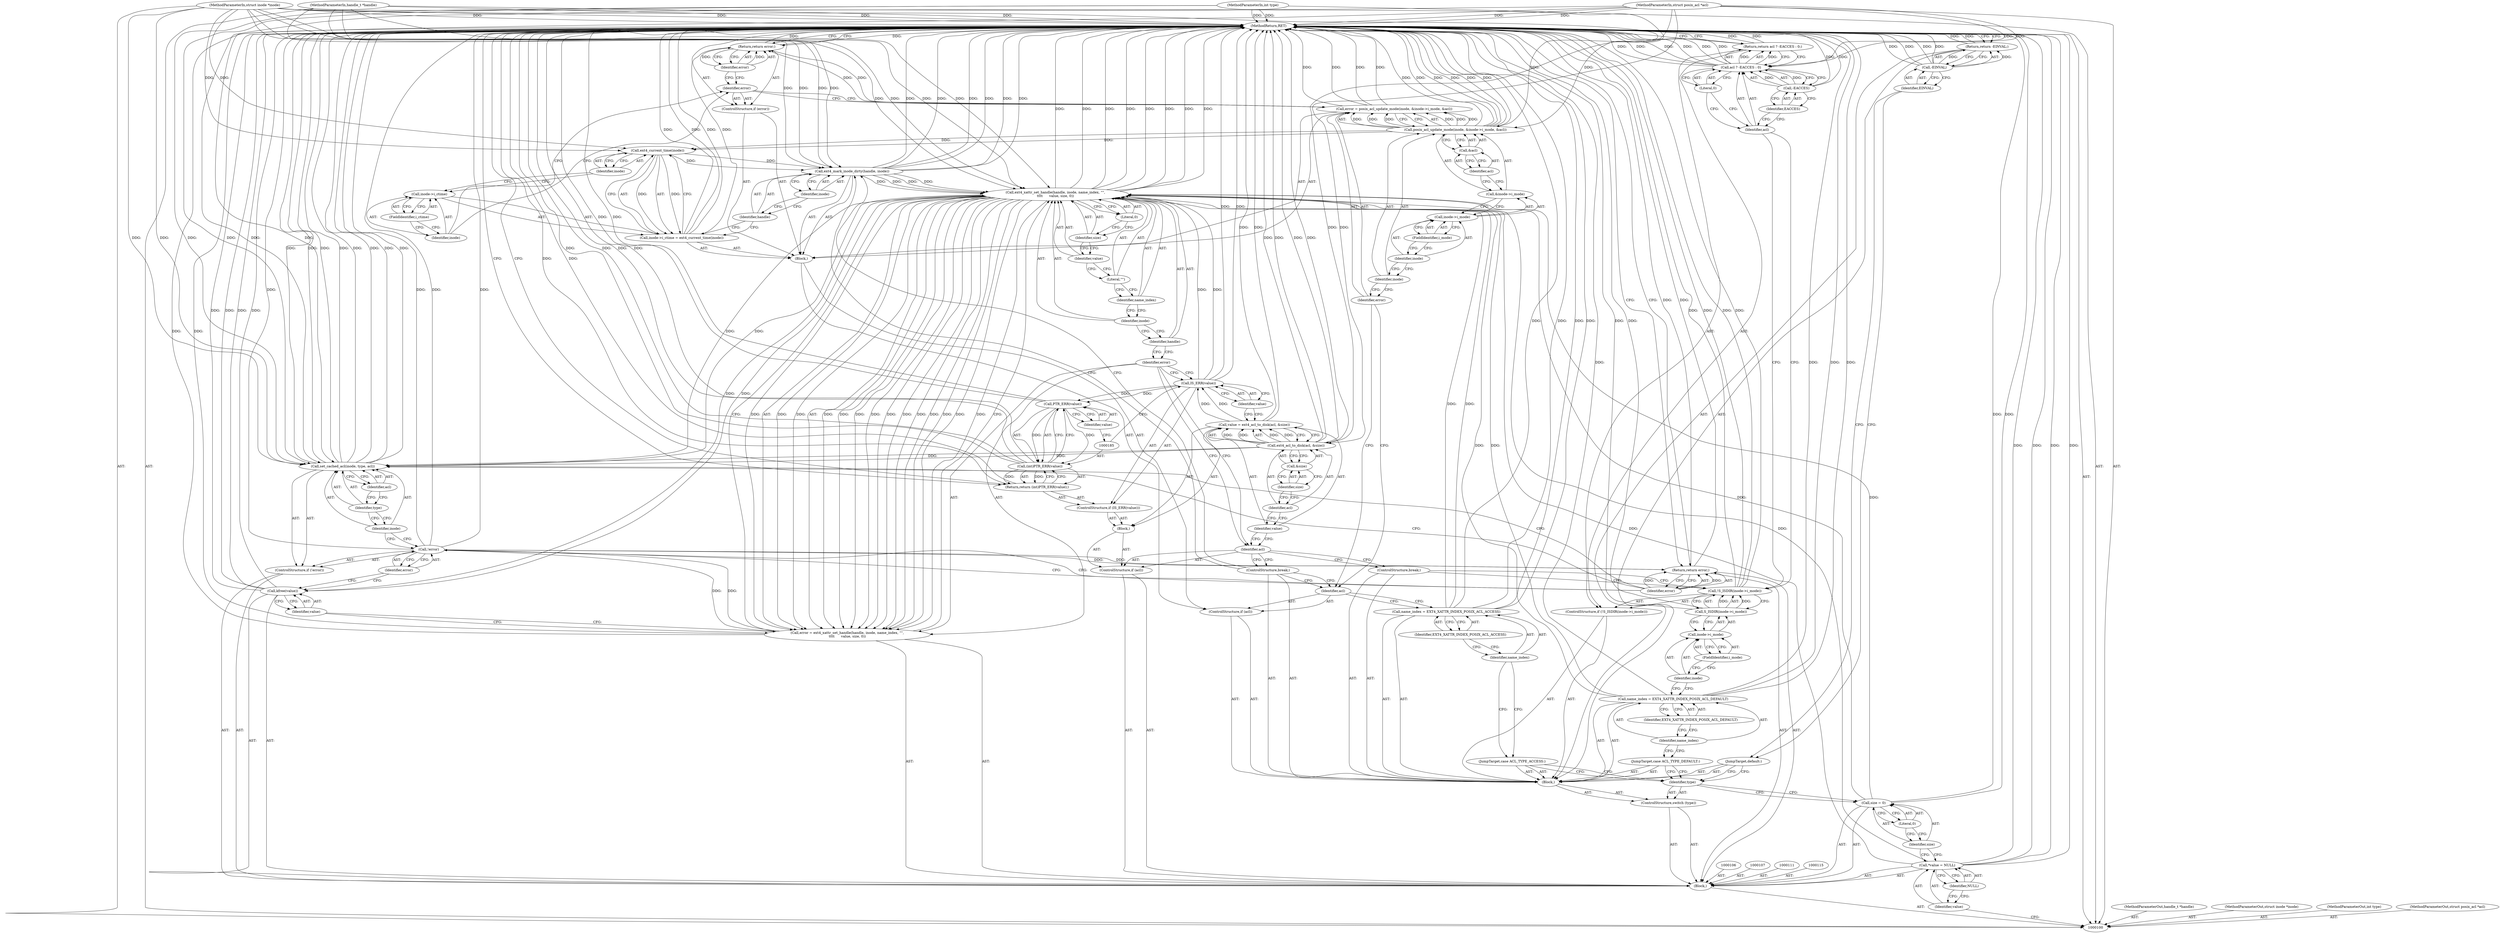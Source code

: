 digraph "0_linux_073931017b49d9458aa351605b43a7e34598caef_3" {
"1000209" [label="(MethodReturn,RET)"];
"1000101" [label="(MethodParameterIn,handle_t *handle)"];
"1000305" [label="(MethodParameterOut,handle_t *handle)"];
"1000102" [label="(MethodParameterIn,struct inode *inode)"];
"1000306" [label="(MethodParameterOut,struct inode *inode)"];
"1000103" [label="(MethodParameterIn,int type)"];
"1000307" [label="(MethodParameterOut,int type)"];
"1000119" [label="(JumpTarget,case ACL_TYPE_ACCESS:)"];
"1000122" [label="(Identifier,EXT4_XATTR_INDEX_POSIX_ACL_ACCESS)"];
"1000120" [label="(Call,name_index = EXT4_XATTR_INDEX_POSIX_ACL_ACCESS)"];
"1000121" [label="(Identifier,name_index)"];
"1000125" [label="(Block,)"];
"1000123" [label="(ControlStructure,if (acl))"];
"1000124" [label="(Identifier,acl)"];
"1000128" [label="(Call,posix_acl_update_mode(inode, &inode->i_mode, &acl))"];
"1000126" [label="(Call,error = posix_acl_update_mode(inode, &inode->i_mode, &acl))"];
"1000127" [label="(Identifier,error)"];
"1000129" [label="(Identifier,inode)"];
"1000130" [label="(Call,&inode->i_mode)"];
"1000131" [label="(Call,inode->i_mode)"];
"1000132" [label="(Identifier,inode)"];
"1000133" [label="(FieldIdentifier,i_mode)"];
"1000134" [label="(Call,&acl)"];
"1000135" [label="(Identifier,acl)"];
"1000136" [label="(ControlStructure,if (error))"];
"1000137" [label="(Identifier,error)"];
"1000139" [label="(Identifier,error)"];
"1000138" [label="(Return,return error;)"];
"1000143" [label="(FieldIdentifier,i_ctime)"];
"1000144" [label="(Call,ext4_current_time(inode))"];
"1000140" [label="(Call,inode->i_ctime = ext4_current_time(inode))"];
"1000141" [label="(Call,inode->i_ctime)"];
"1000142" [label="(Identifier,inode)"];
"1000145" [label="(Identifier,inode)"];
"1000147" [label="(Identifier,handle)"];
"1000146" [label="(Call,ext4_mark_inode_dirty(handle, inode))"];
"1000148" [label="(Identifier,inode)"];
"1000149" [label="(ControlStructure,break;)"];
"1000104" [label="(MethodParameterIn,struct posix_acl *acl)"];
"1000308" [label="(MethodParameterOut,struct posix_acl *acl)"];
"1000150" [label="(JumpTarget,case ACL_TYPE_DEFAULT:)"];
"1000153" [label="(Identifier,EXT4_XATTR_INDEX_POSIX_ACL_DEFAULT)"];
"1000151" [label="(Call,name_index = EXT4_XATTR_INDEX_POSIX_ACL_DEFAULT)"];
"1000152" [label="(Identifier,name_index)"];
"1000157" [label="(Call,inode->i_mode)"];
"1000158" [label="(Identifier,inode)"];
"1000154" [label="(ControlStructure,if (!S_ISDIR(inode->i_mode)))"];
"1000159" [label="(FieldIdentifier,i_mode)"];
"1000155" [label="(Call,!S_ISDIR(inode->i_mode))"];
"1000156" [label="(Call,S_ISDIR(inode->i_mode))"];
"1000161" [label="(Call,acl ? -EACCES : 0)"];
"1000162" [label="(Identifier,acl)"];
"1000163" [label="(Call,-EACCES)"];
"1000164" [label="(Identifier,EACCES)"];
"1000165" [label="(Literal,0)"];
"1000160" [label="(Return,return acl ? -EACCES : 0;)"];
"1000166" [label="(ControlStructure,break;)"];
"1000167" [label="(JumpTarget,default:)"];
"1000170" [label="(Identifier,EINVAL)"];
"1000168" [label="(Return,return -EINVAL;)"];
"1000169" [label="(Call,-EINVAL)"];
"1000105" [label="(Block,)"];
"1000171" [label="(ControlStructure,if (acl))"];
"1000173" [label="(Block,)"];
"1000172" [label="(Identifier,acl)"];
"1000176" [label="(Call,ext4_acl_to_disk(acl, &size))"];
"1000174" [label="(Call,value = ext4_acl_to_disk(acl, &size))"];
"1000175" [label="(Identifier,value)"];
"1000177" [label="(Identifier,acl)"];
"1000178" [label="(Call,&size)"];
"1000179" [label="(Identifier,size)"];
"1000182" [label="(Identifier,value)"];
"1000180" [label="(ControlStructure,if (IS_ERR(value)))"];
"1000181" [label="(Call,IS_ERR(value))"];
"1000184" [label="(Call,(int)PTR_ERR(value))"];
"1000186" [label="(Call,PTR_ERR(value))"];
"1000187" [label="(Identifier,value)"];
"1000183" [label="(Return,return (int)PTR_ERR(value);)"];
"1000188" [label="(Call,error = ext4_xattr_set_handle(handle, inode, name_index, \"\",\n\t\t\t\t      value, size, 0))"];
"1000189" [label="(Identifier,error)"];
"1000191" [label="(Identifier,handle)"];
"1000192" [label="(Identifier,inode)"];
"1000193" [label="(Identifier,name_index)"];
"1000194" [label="(Literal,\"\")"];
"1000190" [label="(Call,ext4_xattr_set_handle(handle, inode, name_index, \"\",\n\t\t\t\t      value, size, 0))"];
"1000195" [label="(Identifier,value)"];
"1000196" [label="(Identifier,size)"];
"1000197" [label="(Literal,0)"];
"1000198" [label="(Call,kfree(value))"];
"1000199" [label="(Identifier,value)"];
"1000200" [label="(ControlStructure,if (!error))"];
"1000201" [label="(Call,!error)"];
"1000202" [label="(Identifier,error)"];
"1000204" [label="(Identifier,inode)"];
"1000203" [label="(Call,set_cached_acl(inode, type, acl))"];
"1000205" [label="(Identifier,type)"];
"1000206" [label="(Identifier,acl)"];
"1000207" [label="(Return,return error;)"];
"1000208" [label="(Identifier,error)"];
"1000110" [label="(Identifier,NULL)"];
"1000108" [label="(Call,*value = NULL)"];
"1000109" [label="(Identifier,value)"];
"1000114" [label="(Literal,0)"];
"1000112" [label="(Call,size = 0)"];
"1000113" [label="(Identifier,size)"];
"1000116" [label="(ControlStructure,switch (type))"];
"1000118" [label="(Block,)"];
"1000117" [label="(Identifier,type)"];
"1000209" -> "1000100"  [label="AST: "];
"1000209" -> "1000138"  [label="CFG: "];
"1000209" -> "1000160"  [label="CFG: "];
"1000209" -> "1000168"  [label="CFG: "];
"1000209" -> "1000183"  [label="CFG: "];
"1000209" -> "1000207"  [label="CFG: "];
"1000168" -> "1000209"  [label="DDG: "];
"1000183" -> "1000209"  [label="DDG: "];
"1000160" -> "1000209"  [label="DDG: "];
"1000138" -> "1000209"  [label="DDG: "];
"1000186" -> "1000209"  [label="DDG: "];
"1000201" -> "1000209"  [label="DDG: "];
"1000201" -> "1000209"  [label="DDG: "];
"1000156" -> "1000209"  [label="DDG: "];
"1000104" -> "1000209"  [label="DDG: "];
"1000181" -> "1000209"  [label="DDG: "];
"1000198" -> "1000209"  [label="DDG: "];
"1000198" -> "1000209"  [label="DDG: "];
"1000120" -> "1000209"  [label="DDG: "];
"1000120" -> "1000209"  [label="DDG: "];
"1000203" -> "1000209"  [label="DDG: "];
"1000203" -> "1000209"  [label="DDG: "];
"1000203" -> "1000209"  [label="DDG: "];
"1000203" -> "1000209"  [label="DDG: "];
"1000176" -> "1000209"  [label="DDG: "];
"1000176" -> "1000209"  [label="DDG: "];
"1000128" -> "1000209"  [label="DDG: "];
"1000128" -> "1000209"  [label="DDG: "];
"1000128" -> "1000209"  [label="DDG: "];
"1000163" -> "1000209"  [label="DDG: "];
"1000184" -> "1000209"  [label="DDG: "];
"1000184" -> "1000209"  [label="DDG: "];
"1000169" -> "1000209"  [label="DDG: "];
"1000169" -> "1000209"  [label="DDG: "];
"1000188" -> "1000209"  [label="DDG: "];
"1000140" -> "1000209"  [label="DDG: "];
"1000140" -> "1000209"  [label="DDG: "];
"1000151" -> "1000209"  [label="DDG: "];
"1000151" -> "1000209"  [label="DDG: "];
"1000155" -> "1000209"  [label="DDG: "];
"1000155" -> "1000209"  [label="DDG: "];
"1000103" -> "1000209"  [label="DDG: "];
"1000190" -> "1000209"  [label="DDG: "];
"1000190" -> "1000209"  [label="DDG: "];
"1000190" -> "1000209"  [label="DDG: "];
"1000190" -> "1000209"  [label="DDG: "];
"1000146" -> "1000209"  [label="DDG: "];
"1000146" -> "1000209"  [label="DDG: "];
"1000146" -> "1000209"  [label="DDG: "];
"1000174" -> "1000209"  [label="DDG: "];
"1000126" -> "1000209"  [label="DDG: "];
"1000126" -> "1000209"  [label="DDG: "];
"1000102" -> "1000209"  [label="DDG: "];
"1000112" -> "1000209"  [label="DDG: "];
"1000101" -> "1000209"  [label="DDG: "];
"1000108" -> "1000209"  [label="DDG: "];
"1000108" -> "1000209"  [label="DDG: "];
"1000161" -> "1000209"  [label="DDG: "];
"1000161" -> "1000209"  [label="DDG: "];
"1000161" -> "1000209"  [label="DDG: "];
"1000207" -> "1000209"  [label="DDG: "];
"1000101" -> "1000100"  [label="AST: "];
"1000101" -> "1000209"  [label="DDG: "];
"1000101" -> "1000146"  [label="DDG: "];
"1000101" -> "1000190"  [label="DDG: "];
"1000305" -> "1000100"  [label="AST: "];
"1000102" -> "1000100"  [label="AST: "];
"1000102" -> "1000209"  [label="DDG: "];
"1000102" -> "1000128"  [label="DDG: "];
"1000102" -> "1000144"  [label="DDG: "];
"1000102" -> "1000146"  [label="DDG: "];
"1000102" -> "1000190"  [label="DDG: "];
"1000102" -> "1000203"  [label="DDG: "];
"1000306" -> "1000100"  [label="AST: "];
"1000103" -> "1000100"  [label="AST: "];
"1000103" -> "1000209"  [label="DDG: "];
"1000103" -> "1000203"  [label="DDG: "];
"1000307" -> "1000100"  [label="AST: "];
"1000119" -> "1000118"  [label="AST: "];
"1000119" -> "1000117"  [label="CFG: "];
"1000121" -> "1000119"  [label="CFG: "];
"1000122" -> "1000120"  [label="AST: "];
"1000122" -> "1000121"  [label="CFG: "];
"1000120" -> "1000122"  [label="CFG: "];
"1000120" -> "1000118"  [label="AST: "];
"1000120" -> "1000122"  [label="CFG: "];
"1000121" -> "1000120"  [label="AST: "];
"1000122" -> "1000120"  [label="AST: "];
"1000124" -> "1000120"  [label="CFG: "];
"1000120" -> "1000209"  [label="DDG: "];
"1000120" -> "1000209"  [label="DDG: "];
"1000120" -> "1000190"  [label="DDG: "];
"1000121" -> "1000120"  [label="AST: "];
"1000121" -> "1000119"  [label="CFG: "];
"1000122" -> "1000121"  [label="CFG: "];
"1000125" -> "1000123"  [label="AST: "];
"1000126" -> "1000125"  [label="AST: "];
"1000136" -> "1000125"  [label="AST: "];
"1000140" -> "1000125"  [label="AST: "];
"1000146" -> "1000125"  [label="AST: "];
"1000123" -> "1000118"  [label="AST: "];
"1000124" -> "1000123"  [label="AST: "];
"1000125" -> "1000123"  [label="AST: "];
"1000124" -> "1000123"  [label="AST: "];
"1000124" -> "1000120"  [label="CFG: "];
"1000127" -> "1000124"  [label="CFG: "];
"1000149" -> "1000124"  [label="CFG: "];
"1000128" -> "1000126"  [label="AST: "];
"1000128" -> "1000134"  [label="CFG: "];
"1000129" -> "1000128"  [label="AST: "];
"1000130" -> "1000128"  [label="AST: "];
"1000134" -> "1000128"  [label="AST: "];
"1000126" -> "1000128"  [label="CFG: "];
"1000128" -> "1000209"  [label="DDG: "];
"1000128" -> "1000209"  [label="DDG: "];
"1000128" -> "1000209"  [label="DDG: "];
"1000128" -> "1000126"  [label="DDG: "];
"1000128" -> "1000126"  [label="DDG: "];
"1000128" -> "1000126"  [label="DDG: "];
"1000102" -> "1000128"  [label="DDG: "];
"1000128" -> "1000144"  [label="DDG: "];
"1000126" -> "1000125"  [label="AST: "];
"1000126" -> "1000128"  [label="CFG: "];
"1000127" -> "1000126"  [label="AST: "];
"1000128" -> "1000126"  [label="AST: "];
"1000137" -> "1000126"  [label="CFG: "];
"1000126" -> "1000209"  [label="DDG: "];
"1000126" -> "1000209"  [label="DDG: "];
"1000128" -> "1000126"  [label="DDG: "];
"1000128" -> "1000126"  [label="DDG: "];
"1000128" -> "1000126"  [label="DDG: "];
"1000126" -> "1000138"  [label="DDG: "];
"1000127" -> "1000126"  [label="AST: "];
"1000127" -> "1000124"  [label="CFG: "];
"1000129" -> "1000127"  [label="CFG: "];
"1000129" -> "1000128"  [label="AST: "];
"1000129" -> "1000127"  [label="CFG: "];
"1000132" -> "1000129"  [label="CFG: "];
"1000130" -> "1000128"  [label="AST: "];
"1000130" -> "1000131"  [label="CFG: "];
"1000131" -> "1000130"  [label="AST: "];
"1000135" -> "1000130"  [label="CFG: "];
"1000131" -> "1000130"  [label="AST: "];
"1000131" -> "1000133"  [label="CFG: "];
"1000132" -> "1000131"  [label="AST: "];
"1000133" -> "1000131"  [label="AST: "];
"1000130" -> "1000131"  [label="CFG: "];
"1000132" -> "1000131"  [label="AST: "];
"1000132" -> "1000129"  [label="CFG: "];
"1000133" -> "1000132"  [label="CFG: "];
"1000133" -> "1000131"  [label="AST: "];
"1000133" -> "1000132"  [label="CFG: "];
"1000131" -> "1000133"  [label="CFG: "];
"1000134" -> "1000128"  [label="AST: "];
"1000134" -> "1000135"  [label="CFG: "];
"1000135" -> "1000134"  [label="AST: "];
"1000128" -> "1000134"  [label="CFG: "];
"1000135" -> "1000134"  [label="AST: "];
"1000135" -> "1000130"  [label="CFG: "];
"1000134" -> "1000135"  [label="CFG: "];
"1000136" -> "1000125"  [label="AST: "];
"1000137" -> "1000136"  [label="AST: "];
"1000138" -> "1000136"  [label="AST: "];
"1000137" -> "1000136"  [label="AST: "];
"1000137" -> "1000126"  [label="CFG: "];
"1000139" -> "1000137"  [label="CFG: "];
"1000142" -> "1000137"  [label="CFG: "];
"1000139" -> "1000138"  [label="AST: "];
"1000139" -> "1000137"  [label="CFG: "];
"1000138" -> "1000139"  [label="CFG: "];
"1000139" -> "1000138"  [label="DDG: "];
"1000138" -> "1000136"  [label="AST: "];
"1000138" -> "1000139"  [label="CFG: "];
"1000139" -> "1000138"  [label="AST: "];
"1000209" -> "1000138"  [label="CFG: "];
"1000138" -> "1000209"  [label="DDG: "];
"1000139" -> "1000138"  [label="DDG: "];
"1000126" -> "1000138"  [label="DDG: "];
"1000143" -> "1000141"  [label="AST: "];
"1000143" -> "1000142"  [label="CFG: "];
"1000141" -> "1000143"  [label="CFG: "];
"1000144" -> "1000140"  [label="AST: "];
"1000144" -> "1000145"  [label="CFG: "];
"1000145" -> "1000144"  [label="AST: "];
"1000140" -> "1000144"  [label="CFG: "];
"1000144" -> "1000140"  [label="DDG: "];
"1000128" -> "1000144"  [label="DDG: "];
"1000102" -> "1000144"  [label="DDG: "];
"1000144" -> "1000146"  [label="DDG: "];
"1000140" -> "1000125"  [label="AST: "];
"1000140" -> "1000144"  [label="CFG: "];
"1000141" -> "1000140"  [label="AST: "];
"1000144" -> "1000140"  [label="AST: "];
"1000147" -> "1000140"  [label="CFG: "];
"1000140" -> "1000209"  [label="DDG: "];
"1000140" -> "1000209"  [label="DDG: "];
"1000144" -> "1000140"  [label="DDG: "];
"1000141" -> "1000140"  [label="AST: "];
"1000141" -> "1000143"  [label="CFG: "];
"1000142" -> "1000141"  [label="AST: "];
"1000143" -> "1000141"  [label="AST: "];
"1000145" -> "1000141"  [label="CFG: "];
"1000142" -> "1000141"  [label="AST: "];
"1000142" -> "1000137"  [label="CFG: "];
"1000143" -> "1000142"  [label="CFG: "];
"1000145" -> "1000144"  [label="AST: "];
"1000145" -> "1000141"  [label="CFG: "];
"1000144" -> "1000145"  [label="CFG: "];
"1000147" -> "1000146"  [label="AST: "];
"1000147" -> "1000140"  [label="CFG: "];
"1000148" -> "1000147"  [label="CFG: "];
"1000146" -> "1000125"  [label="AST: "];
"1000146" -> "1000148"  [label="CFG: "];
"1000147" -> "1000146"  [label="AST: "];
"1000148" -> "1000146"  [label="AST: "];
"1000149" -> "1000146"  [label="CFG: "];
"1000146" -> "1000209"  [label="DDG: "];
"1000146" -> "1000209"  [label="DDG: "];
"1000146" -> "1000209"  [label="DDG: "];
"1000101" -> "1000146"  [label="DDG: "];
"1000144" -> "1000146"  [label="DDG: "];
"1000102" -> "1000146"  [label="DDG: "];
"1000146" -> "1000190"  [label="DDG: "];
"1000146" -> "1000190"  [label="DDG: "];
"1000148" -> "1000146"  [label="AST: "];
"1000148" -> "1000147"  [label="CFG: "];
"1000146" -> "1000148"  [label="CFG: "];
"1000149" -> "1000118"  [label="AST: "];
"1000149" -> "1000146"  [label="CFG: "];
"1000149" -> "1000124"  [label="CFG: "];
"1000172" -> "1000149"  [label="CFG: "];
"1000104" -> "1000100"  [label="AST: "];
"1000104" -> "1000209"  [label="DDG: "];
"1000104" -> "1000161"  [label="DDG: "];
"1000104" -> "1000176"  [label="DDG: "];
"1000104" -> "1000203"  [label="DDG: "];
"1000308" -> "1000100"  [label="AST: "];
"1000150" -> "1000118"  [label="AST: "];
"1000150" -> "1000117"  [label="CFG: "];
"1000152" -> "1000150"  [label="CFG: "];
"1000153" -> "1000151"  [label="AST: "];
"1000153" -> "1000152"  [label="CFG: "];
"1000151" -> "1000153"  [label="CFG: "];
"1000151" -> "1000118"  [label="AST: "];
"1000151" -> "1000153"  [label="CFG: "];
"1000152" -> "1000151"  [label="AST: "];
"1000153" -> "1000151"  [label="AST: "];
"1000158" -> "1000151"  [label="CFG: "];
"1000151" -> "1000209"  [label="DDG: "];
"1000151" -> "1000209"  [label="DDG: "];
"1000151" -> "1000190"  [label="DDG: "];
"1000152" -> "1000151"  [label="AST: "];
"1000152" -> "1000150"  [label="CFG: "];
"1000153" -> "1000152"  [label="CFG: "];
"1000157" -> "1000156"  [label="AST: "];
"1000157" -> "1000159"  [label="CFG: "];
"1000158" -> "1000157"  [label="AST: "];
"1000159" -> "1000157"  [label="AST: "];
"1000156" -> "1000157"  [label="CFG: "];
"1000158" -> "1000157"  [label="AST: "];
"1000158" -> "1000151"  [label="CFG: "];
"1000159" -> "1000158"  [label="CFG: "];
"1000154" -> "1000118"  [label="AST: "];
"1000155" -> "1000154"  [label="AST: "];
"1000160" -> "1000154"  [label="AST: "];
"1000159" -> "1000157"  [label="AST: "];
"1000159" -> "1000158"  [label="CFG: "];
"1000157" -> "1000159"  [label="CFG: "];
"1000155" -> "1000154"  [label="AST: "];
"1000155" -> "1000156"  [label="CFG: "];
"1000156" -> "1000155"  [label="AST: "];
"1000162" -> "1000155"  [label="CFG: "];
"1000166" -> "1000155"  [label="CFG: "];
"1000155" -> "1000209"  [label="DDG: "];
"1000155" -> "1000209"  [label="DDG: "];
"1000156" -> "1000155"  [label="DDG: "];
"1000156" -> "1000155"  [label="AST: "];
"1000156" -> "1000157"  [label="CFG: "];
"1000157" -> "1000156"  [label="AST: "];
"1000155" -> "1000156"  [label="CFG: "];
"1000156" -> "1000209"  [label="DDG: "];
"1000156" -> "1000155"  [label="DDG: "];
"1000161" -> "1000160"  [label="AST: "];
"1000161" -> "1000163"  [label="CFG: "];
"1000161" -> "1000165"  [label="CFG: "];
"1000162" -> "1000161"  [label="AST: "];
"1000163" -> "1000161"  [label="AST: "];
"1000165" -> "1000161"  [label="AST: "];
"1000160" -> "1000161"  [label="CFG: "];
"1000161" -> "1000209"  [label="DDG: "];
"1000161" -> "1000209"  [label="DDG: "];
"1000161" -> "1000209"  [label="DDG: "];
"1000161" -> "1000160"  [label="DDG: "];
"1000104" -> "1000161"  [label="DDG: "];
"1000163" -> "1000161"  [label="DDG: "];
"1000162" -> "1000161"  [label="AST: "];
"1000162" -> "1000155"  [label="CFG: "];
"1000164" -> "1000162"  [label="CFG: "];
"1000165" -> "1000162"  [label="CFG: "];
"1000163" -> "1000161"  [label="AST: "];
"1000163" -> "1000164"  [label="CFG: "];
"1000164" -> "1000163"  [label="AST: "];
"1000161" -> "1000163"  [label="CFG: "];
"1000163" -> "1000209"  [label="DDG: "];
"1000163" -> "1000161"  [label="DDG: "];
"1000164" -> "1000163"  [label="AST: "];
"1000164" -> "1000162"  [label="CFG: "];
"1000163" -> "1000164"  [label="CFG: "];
"1000165" -> "1000161"  [label="AST: "];
"1000165" -> "1000162"  [label="CFG: "];
"1000161" -> "1000165"  [label="CFG: "];
"1000160" -> "1000154"  [label="AST: "];
"1000160" -> "1000161"  [label="CFG: "];
"1000161" -> "1000160"  [label="AST: "];
"1000209" -> "1000160"  [label="CFG: "];
"1000160" -> "1000209"  [label="DDG: "];
"1000161" -> "1000160"  [label="DDG: "];
"1000166" -> "1000118"  [label="AST: "];
"1000166" -> "1000155"  [label="CFG: "];
"1000172" -> "1000166"  [label="CFG: "];
"1000167" -> "1000118"  [label="AST: "];
"1000167" -> "1000117"  [label="CFG: "];
"1000170" -> "1000167"  [label="CFG: "];
"1000170" -> "1000169"  [label="AST: "];
"1000170" -> "1000167"  [label="CFG: "];
"1000169" -> "1000170"  [label="CFG: "];
"1000168" -> "1000118"  [label="AST: "];
"1000168" -> "1000169"  [label="CFG: "];
"1000169" -> "1000168"  [label="AST: "];
"1000209" -> "1000168"  [label="CFG: "];
"1000168" -> "1000209"  [label="DDG: "];
"1000169" -> "1000168"  [label="DDG: "];
"1000169" -> "1000168"  [label="AST: "];
"1000169" -> "1000170"  [label="CFG: "];
"1000170" -> "1000169"  [label="AST: "];
"1000168" -> "1000169"  [label="CFG: "];
"1000169" -> "1000209"  [label="DDG: "];
"1000169" -> "1000209"  [label="DDG: "];
"1000169" -> "1000168"  [label="DDG: "];
"1000105" -> "1000100"  [label="AST: "];
"1000106" -> "1000105"  [label="AST: "];
"1000107" -> "1000105"  [label="AST: "];
"1000108" -> "1000105"  [label="AST: "];
"1000111" -> "1000105"  [label="AST: "];
"1000112" -> "1000105"  [label="AST: "];
"1000115" -> "1000105"  [label="AST: "];
"1000116" -> "1000105"  [label="AST: "];
"1000171" -> "1000105"  [label="AST: "];
"1000188" -> "1000105"  [label="AST: "];
"1000198" -> "1000105"  [label="AST: "];
"1000200" -> "1000105"  [label="AST: "];
"1000207" -> "1000105"  [label="AST: "];
"1000171" -> "1000105"  [label="AST: "];
"1000172" -> "1000171"  [label="AST: "];
"1000173" -> "1000171"  [label="AST: "];
"1000173" -> "1000171"  [label="AST: "];
"1000174" -> "1000173"  [label="AST: "];
"1000180" -> "1000173"  [label="AST: "];
"1000172" -> "1000171"  [label="AST: "];
"1000172" -> "1000149"  [label="CFG: "];
"1000172" -> "1000166"  [label="CFG: "];
"1000175" -> "1000172"  [label="CFG: "];
"1000189" -> "1000172"  [label="CFG: "];
"1000176" -> "1000174"  [label="AST: "];
"1000176" -> "1000178"  [label="CFG: "];
"1000177" -> "1000176"  [label="AST: "];
"1000178" -> "1000176"  [label="AST: "];
"1000174" -> "1000176"  [label="CFG: "];
"1000176" -> "1000209"  [label="DDG: "];
"1000176" -> "1000209"  [label="DDG: "];
"1000176" -> "1000174"  [label="DDG: "];
"1000176" -> "1000174"  [label="DDG: "];
"1000104" -> "1000176"  [label="DDG: "];
"1000176" -> "1000203"  [label="DDG: "];
"1000174" -> "1000173"  [label="AST: "];
"1000174" -> "1000176"  [label="CFG: "];
"1000175" -> "1000174"  [label="AST: "];
"1000176" -> "1000174"  [label="AST: "];
"1000182" -> "1000174"  [label="CFG: "];
"1000174" -> "1000209"  [label="DDG: "];
"1000176" -> "1000174"  [label="DDG: "];
"1000176" -> "1000174"  [label="DDG: "];
"1000174" -> "1000181"  [label="DDG: "];
"1000175" -> "1000174"  [label="AST: "];
"1000175" -> "1000172"  [label="CFG: "];
"1000177" -> "1000175"  [label="CFG: "];
"1000177" -> "1000176"  [label="AST: "];
"1000177" -> "1000175"  [label="CFG: "];
"1000179" -> "1000177"  [label="CFG: "];
"1000178" -> "1000176"  [label="AST: "];
"1000178" -> "1000179"  [label="CFG: "];
"1000179" -> "1000178"  [label="AST: "];
"1000176" -> "1000178"  [label="CFG: "];
"1000179" -> "1000178"  [label="AST: "];
"1000179" -> "1000177"  [label="CFG: "];
"1000178" -> "1000179"  [label="CFG: "];
"1000182" -> "1000181"  [label="AST: "];
"1000182" -> "1000174"  [label="CFG: "];
"1000181" -> "1000182"  [label="CFG: "];
"1000180" -> "1000173"  [label="AST: "];
"1000181" -> "1000180"  [label="AST: "];
"1000183" -> "1000180"  [label="AST: "];
"1000181" -> "1000180"  [label="AST: "];
"1000181" -> "1000182"  [label="CFG: "];
"1000182" -> "1000181"  [label="AST: "];
"1000185" -> "1000181"  [label="CFG: "];
"1000189" -> "1000181"  [label="CFG: "];
"1000181" -> "1000209"  [label="DDG: "];
"1000174" -> "1000181"  [label="DDG: "];
"1000181" -> "1000186"  [label="DDG: "];
"1000181" -> "1000190"  [label="DDG: "];
"1000184" -> "1000183"  [label="AST: "];
"1000184" -> "1000186"  [label="CFG: "];
"1000185" -> "1000184"  [label="AST: "];
"1000186" -> "1000184"  [label="AST: "];
"1000183" -> "1000184"  [label="CFG: "];
"1000184" -> "1000209"  [label="DDG: "];
"1000184" -> "1000209"  [label="DDG: "];
"1000184" -> "1000183"  [label="DDG: "];
"1000186" -> "1000184"  [label="DDG: "];
"1000186" -> "1000184"  [label="AST: "];
"1000186" -> "1000187"  [label="CFG: "];
"1000187" -> "1000186"  [label="AST: "];
"1000184" -> "1000186"  [label="CFG: "];
"1000186" -> "1000209"  [label="DDG: "];
"1000186" -> "1000184"  [label="DDG: "];
"1000181" -> "1000186"  [label="DDG: "];
"1000187" -> "1000186"  [label="AST: "];
"1000187" -> "1000185"  [label="CFG: "];
"1000186" -> "1000187"  [label="CFG: "];
"1000183" -> "1000180"  [label="AST: "];
"1000183" -> "1000184"  [label="CFG: "];
"1000184" -> "1000183"  [label="AST: "];
"1000209" -> "1000183"  [label="CFG: "];
"1000183" -> "1000209"  [label="DDG: "];
"1000184" -> "1000183"  [label="DDG: "];
"1000188" -> "1000105"  [label="AST: "];
"1000188" -> "1000190"  [label="CFG: "];
"1000189" -> "1000188"  [label="AST: "];
"1000190" -> "1000188"  [label="AST: "];
"1000199" -> "1000188"  [label="CFG: "];
"1000188" -> "1000209"  [label="DDG: "];
"1000190" -> "1000188"  [label="DDG: "];
"1000190" -> "1000188"  [label="DDG: "];
"1000190" -> "1000188"  [label="DDG: "];
"1000190" -> "1000188"  [label="DDG: "];
"1000190" -> "1000188"  [label="DDG: "];
"1000190" -> "1000188"  [label="DDG: "];
"1000190" -> "1000188"  [label="DDG: "];
"1000188" -> "1000201"  [label="DDG: "];
"1000189" -> "1000188"  [label="AST: "];
"1000189" -> "1000181"  [label="CFG: "];
"1000189" -> "1000172"  [label="CFG: "];
"1000191" -> "1000189"  [label="CFG: "];
"1000191" -> "1000190"  [label="AST: "];
"1000191" -> "1000189"  [label="CFG: "];
"1000192" -> "1000191"  [label="CFG: "];
"1000192" -> "1000190"  [label="AST: "];
"1000192" -> "1000191"  [label="CFG: "];
"1000193" -> "1000192"  [label="CFG: "];
"1000193" -> "1000190"  [label="AST: "];
"1000193" -> "1000192"  [label="CFG: "];
"1000194" -> "1000193"  [label="CFG: "];
"1000194" -> "1000190"  [label="AST: "];
"1000194" -> "1000193"  [label="CFG: "];
"1000195" -> "1000194"  [label="CFG: "];
"1000190" -> "1000188"  [label="AST: "];
"1000190" -> "1000197"  [label="CFG: "];
"1000191" -> "1000190"  [label="AST: "];
"1000192" -> "1000190"  [label="AST: "];
"1000193" -> "1000190"  [label="AST: "];
"1000194" -> "1000190"  [label="AST: "];
"1000195" -> "1000190"  [label="AST: "];
"1000196" -> "1000190"  [label="AST: "];
"1000197" -> "1000190"  [label="AST: "];
"1000188" -> "1000190"  [label="CFG: "];
"1000190" -> "1000209"  [label="DDG: "];
"1000190" -> "1000209"  [label="DDG: "];
"1000190" -> "1000209"  [label="DDG: "];
"1000190" -> "1000209"  [label="DDG: "];
"1000190" -> "1000188"  [label="DDG: "];
"1000190" -> "1000188"  [label="DDG: "];
"1000190" -> "1000188"  [label="DDG: "];
"1000190" -> "1000188"  [label="DDG: "];
"1000190" -> "1000188"  [label="DDG: "];
"1000190" -> "1000188"  [label="DDG: "];
"1000190" -> "1000188"  [label="DDG: "];
"1000146" -> "1000190"  [label="DDG: "];
"1000146" -> "1000190"  [label="DDG: "];
"1000101" -> "1000190"  [label="DDG: "];
"1000102" -> "1000190"  [label="DDG: "];
"1000151" -> "1000190"  [label="DDG: "];
"1000120" -> "1000190"  [label="DDG: "];
"1000181" -> "1000190"  [label="DDG: "];
"1000108" -> "1000190"  [label="DDG: "];
"1000112" -> "1000190"  [label="DDG: "];
"1000190" -> "1000198"  [label="DDG: "];
"1000190" -> "1000203"  [label="DDG: "];
"1000195" -> "1000190"  [label="AST: "];
"1000195" -> "1000194"  [label="CFG: "];
"1000196" -> "1000195"  [label="CFG: "];
"1000196" -> "1000190"  [label="AST: "];
"1000196" -> "1000195"  [label="CFG: "];
"1000197" -> "1000196"  [label="CFG: "];
"1000197" -> "1000190"  [label="AST: "];
"1000197" -> "1000196"  [label="CFG: "];
"1000190" -> "1000197"  [label="CFG: "];
"1000198" -> "1000105"  [label="AST: "];
"1000198" -> "1000199"  [label="CFG: "];
"1000199" -> "1000198"  [label="AST: "];
"1000202" -> "1000198"  [label="CFG: "];
"1000198" -> "1000209"  [label="DDG: "];
"1000198" -> "1000209"  [label="DDG: "];
"1000190" -> "1000198"  [label="DDG: "];
"1000199" -> "1000198"  [label="AST: "];
"1000199" -> "1000188"  [label="CFG: "];
"1000198" -> "1000199"  [label="CFG: "];
"1000200" -> "1000105"  [label="AST: "];
"1000201" -> "1000200"  [label="AST: "];
"1000203" -> "1000200"  [label="AST: "];
"1000201" -> "1000200"  [label="AST: "];
"1000201" -> "1000202"  [label="CFG: "];
"1000202" -> "1000201"  [label="AST: "];
"1000204" -> "1000201"  [label="CFG: "];
"1000208" -> "1000201"  [label="CFG: "];
"1000201" -> "1000209"  [label="DDG: "];
"1000201" -> "1000209"  [label="DDG: "];
"1000188" -> "1000201"  [label="DDG: "];
"1000201" -> "1000207"  [label="DDG: "];
"1000202" -> "1000201"  [label="AST: "];
"1000202" -> "1000198"  [label="CFG: "];
"1000201" -> "1000202"  [label="CFG: "];
"1000204" -> "1000203"  [label="AST: "];
"1000204" -> "1000201"  [label="CFG: "];
"1000205" -> "1000204"  [label="CFG: "];
"1000203" -> "1000200"  [label="AST: "];
"1000203" -> "1000206"  [label="CFG: "];
"1000204" -> "1000203"  [label="AST: "];
"1000205" -> "1000203"  [label="AST: "];
"1000206" -> "1000203"  [label="AST: "];
"1000208" -> "1000203"  [label="CFG: "];
"1000203" -> "1000209"  [label="DDG: "];
"1000203" -> "1000209"  [label="DDG: "];
"1000203" -> "1000209"  [label="DDG: "];
"1000203" -> "1000209"  [label="DDG: "];
"1000190" -> "1000203"  [label="DDG: "];
"1000102" -> "1000203"  [label="DDG: "];
"1000103" -> "1000203"  [label="DDG: "];
"1000176" -> "1000203"  [label="DDG: "];
"1000104" -> "1000203"  [label="DDG: "];
"1000205" -> "1000203"  [label="AST: "];
"1000205" -> "1000204"  [label="CFG: "];
"1000206" -> "1000205"  [label="CFG: "];
"1000206" -> "1000203"  [label="AST: "];
"1000206" -> "1000205"  [label="CFG: "];
"1000203" -> "1000206"  [label="CFG: "];
"1000207" -> "1000105"  [label="AST: "];
"1000207" -> "1000208"  [label="CFG: "];
"1000208" -> "1000207"  [label="AST: "];
"1000209" -> "1000207"  [label="CFG: "];
"1000207" -> "1000209"  [label="DDG: "];
"1000208" -> "1000207"  [label="DDG: "];
"1000201" -> "1000207"  [label="DDG: "];
"1000208" -> "1000207"  [label="AST: "];
"1000208" -> "1000203"  [label="CFG: "];
"1000208" -> "1000201"  [label="CFG: "];
"1000207" -> "1000208"  [label="CFG: "];
"1000208" -> "1000207"  [label="DDG: "];
"1000110" -> "1000108"  [label="AST: "];
"1000110" -> "1000109"  [label="CFG: "];
"1000108" -> "1000110"  [label="CFG: "];
"1000108" -> "1000105"  [label="AST: "];
"1000108" -> "1000110"  [label="CFG: "];
"1000109" -> "1000108"  [label="AST: "];
"1000110" -> "1000108"  [label="AST: "];
"1000113" -> "1000108"  [label="CFG: "];
"1000108" -> "1000209"  [label="DDG: "];
"1000108" -> "1000209"  [label="DDG: "];
"1000108" -> "1000190"  [label="DDG: "];
"1000109" -> "1000108"  [label="AST: "];
"1000109" -> "1000100"  [label="CFG: "];
"1000110" -> "1000109"  [label="CFG: "];
"1000114" -> "1000112"  [label="AST: "];
"1000114" -> "1000113"  [label="CFG: "];
"1000112" -> "1000114"  [label="CFG: "];
"1000112" -> "1000105"  [label="AST: "];
"1000112" -> "1000114"  [label="CFG: "];
"1000113" -> "1000112"  [label="AST: "];
"1000114" -> "1000112"  [label="AST: "];
"1000117" -> "1000112"  [label="CFG: "];
"1000112" -> "1000209"  [label="DDG: "];
"1000112" -> "1000190"  [label="DDG: "];
"1000113" -> "1000112"  [label="AST: "];
"1000113" -> "1000108"  [label="CFG: "];
"1000114" -> "1000113"  [label="CFG: "];
"1000116" -> "1000105"  [label="AST: "];
"1000117" -> "1000116"  [label="AST: "];
"1000118" -> "1000116"  [label="AST: "];
"1000118" -> "1000116"  [label="AST: "];
"1000119" -> "1000118"  [label="AST: "];
"1000120" -> "1000118"  [label="AST: "];
"1000123" -> "1000118"  [label="AST: "];
"1000149" -> "1000118"  [label="AST: "];
"1000150" -> "1000118"  [label="AST: "];
"1000151" -> "1000118"  [label="AST: "];
"1000154" -> "1000118"  [label="AST: "];
"1000166" -> "1000118"  [label="AST: "];
"1000167" -> "1000118"  [label="AST: "];
"1000168" -> "1000118"  [label="AST: "];
"1000117" -> "1000116"  [label="AST: "];
"1000117" -> "1000112"  [label="CFG: "];
"1000119" -> "1000117"  [label="CFG: "];
"1000150" -> "1000117"  [label="CFG: "];
"1000167" -> "1000117"  [label="CFG: "];
}

